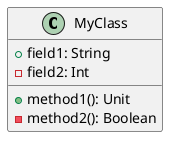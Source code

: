 @startuml
class MyClass {
    + field1: String
    - field2: Int
    + method1(): Unit
    - method2(): Boolean
}
@enduml
